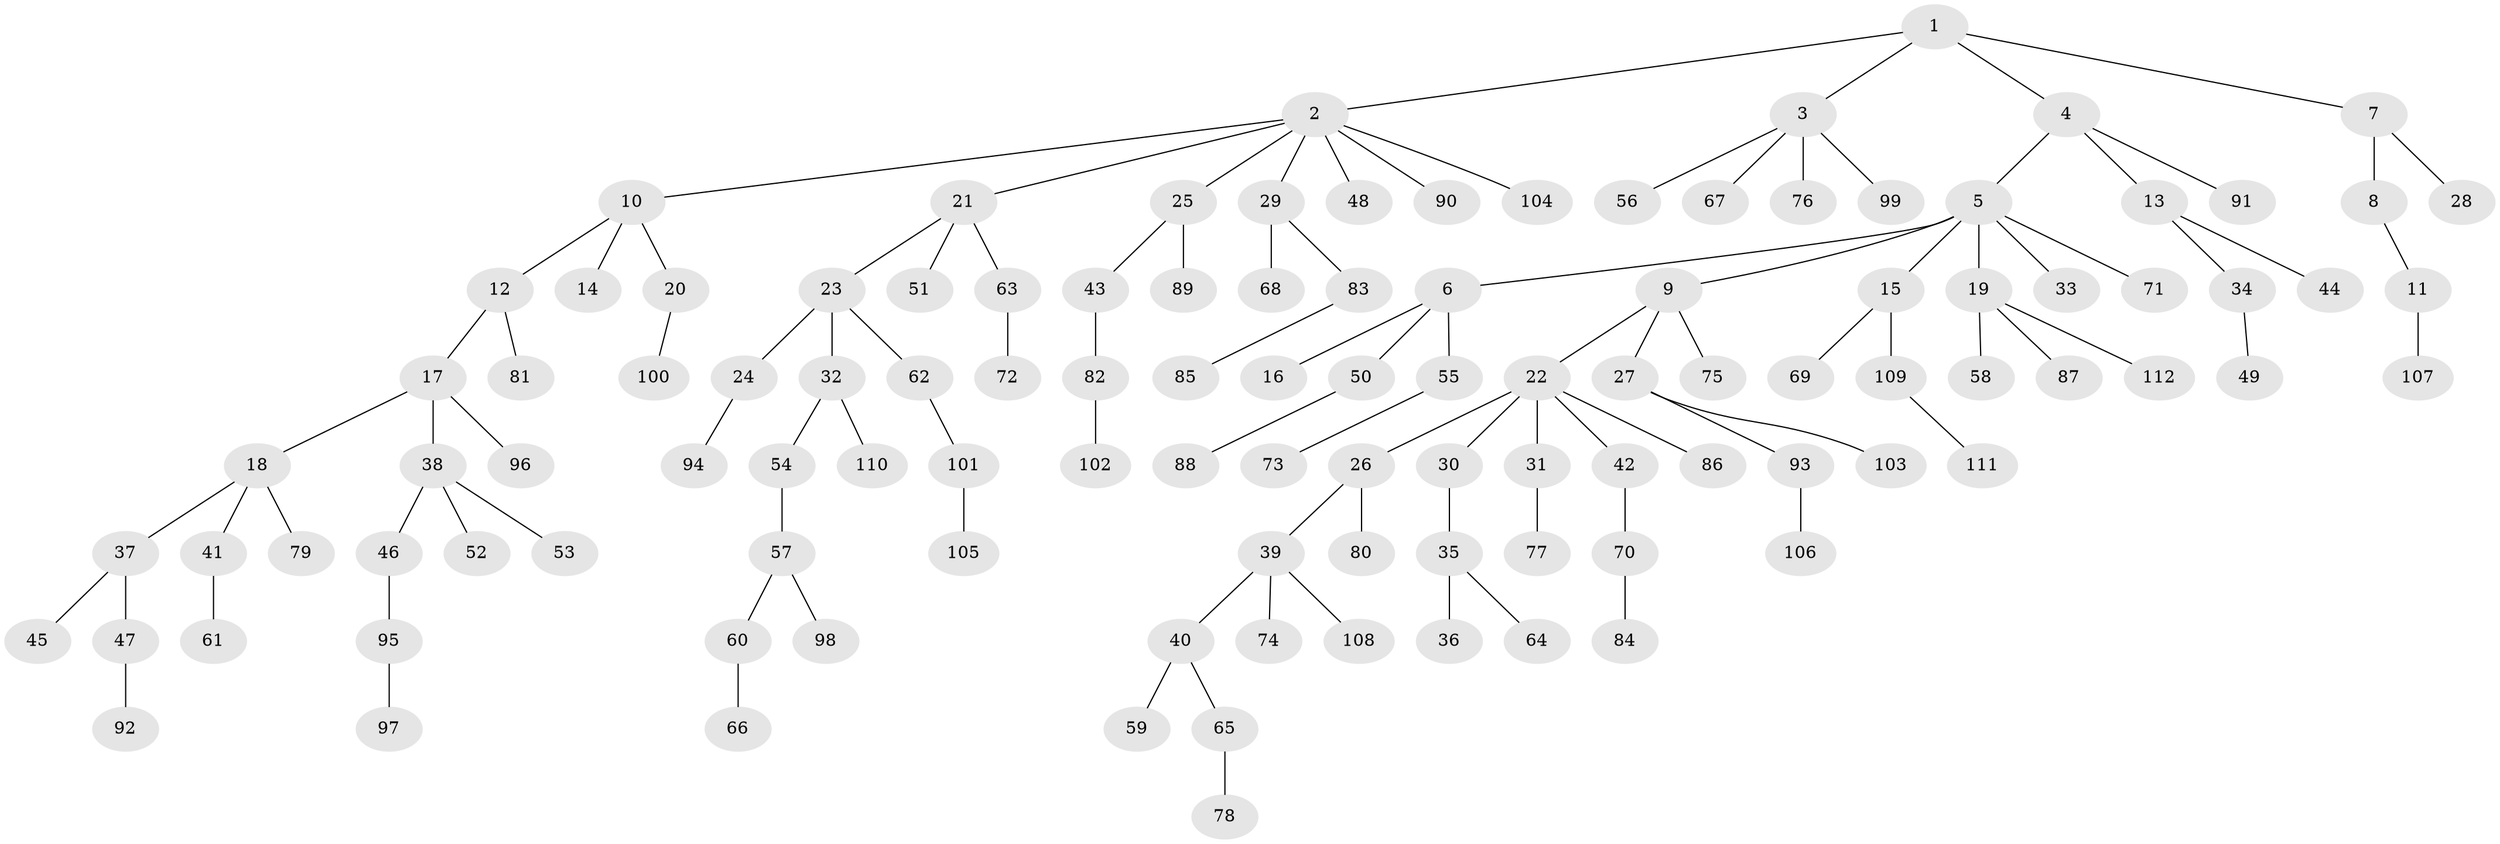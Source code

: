 // Generated by graph-tools (version 1.1) at 2025/53/03/09/25 04:53:34]
// undirected, 112 vertices, 111 edges
graph export_dot {
graph [start="1"]
  node [color=gray90,style=filled];
  1;
  2;
  3;
  4;
  5;
  6;
  7;
  8;
  9;
  10;
  11;
  12;
  13;
  14;
  15;
  16;
  17;
  18;
  19;
  20;
  21;
  22;
  23;
  24;
  25;
  26;
  27;
  28;
  29;
  30;
  31;
  32;
  33;
  34;
  35;
  36;
  37;
  38;
  39;
  40;
  41;
  42;
  43;
  44;
  45;
  46;
  47;
  48;
  49;
  50;
  51;
  52;
  53;
  54;
  55;
  56;
  57;
  58;
  59;
  60;
  61;
  62;
  63;
  64;
  65;
  66;
  67;
  68;
  69;
  70;
  71;
  72;
  73;
  74;
  75;
  76;
  77;
  78;
  79;
  80;
  81;
  82;
  83;
  84;
  85;
  86;
  87;
  88;
  89;
  90;
  91;
  92;
  93;
  94;
  95;
  96;
  97;
  98;
  99;
  100;
  101;
  102;
  103;
  104;
  105;
  106;
  107;
  108;
  109;
  110;
  111;
  112;
  1 -- 2;
  1 -- 3;
  1 -- 4;
  1 -- 7;
  2 -- 10;
  2 -- 21;
  2 -- 25;
  2 -- 29;
  2 -- 48;
  2 -- 90;
  2 -- 104;
  3 -- 56;
  3 -- 67;
  3 -- 76;
  3 -- 99;
  4 -- 5;
  4 -- 13;
  4 -- 91;
  5 -- 6;
  5 -- 9;
  5 -- 15;
  5 -- 19;
  5 -- 33;
  5 -- 71;
  6 -- 16;
  6 -- 50;
  6 -- 55;
  7 -- 8;
  7 -- 28;
  8 -- 11;
  9 -- 22;
  9 -- 27;
  9 -- 75;
  10 -- 12;
  10 -- 14;
  10 -- 20;
  11 -- 107;
  12 -- 17;
  12 -- 81;
  13 -- 34;
  13 -- 44;
  15 -- 69;
  15 -- 109;
  17 -- 18;
  17 -- 38;
  17 -- 96;
  18 -- 37;
  18 -- 41;
  18 -- 79;
  19 -- 58;
  19 -- 87;
  19 -- 112;
  20 -- 100;
  21 -- 23;
  21 -- 51;
  21 -- 63;
  22 -- 26;
  22 -- 30;
  22 -- 31;
  22 -- 42;
  22 -- 86;
  23 -- 24;
  23 -- 32;
  23 -- 62;
  24 -- 94;
  25 -- 43;
  25 -- 89;
  26 -- 39;
  26 -- 80;
  27 -- 93;
  27 -- 103;
  29 -- 68;
  29 -- 83;
  30 -- 35;
  31 -- 77;
  32 -- 54;
  32 -- 110;
  34 -- 49;
  35 -- 36;
  35 -- 64;
  37 -- 45;
  37 -- 47;
  38 -- 46;
  38 -- 52;
  38 -- 53;
  39 -- 40;
  39 -- 74;
  39 -- 108;
  40 -- 59;
  40 -- 65;
  41 -- 61;
  42 -- 70;
  43 -- 82;
  46 -- 95;
  47 -- 92;
  50 -- 88;
  54 -- 57;
  55 -- 73;
  57 -- 60;
  57 -- 98;
  60 -- 66;
  62 -- 101;
  63 -- 72;
  65 -- 78;
  70 -- 84;
  82 -- 102;
  83 -- 85;
  93 -- 106;
  95 -- 97;
  101 -- 105;
  109 -- 111;
}
